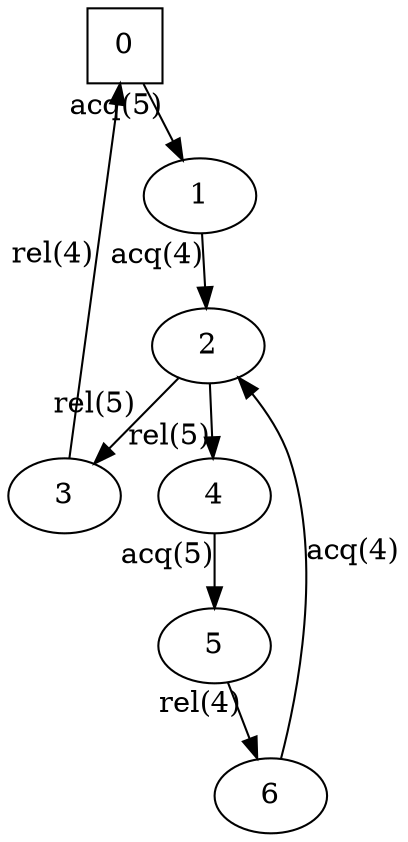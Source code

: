 digraph auto_1{
0[shape=square];
1;
2;
3;
4;
5;
6;
6 -> 2[xlabel="acq(4)"];
0 -> 1[xlabel="acq(5)"];
2 -> 3[xlabel="rel(5)"];
2 -> 4[xlabel="rel(5)"];
1 -> 2[xlabel="acq(4)"];
4 -> 5[xlabel="acq(5)"];
5 -> 6[xlabel="rel(4)"];
3 -> 0[xlabel="rel(4)"];
}
